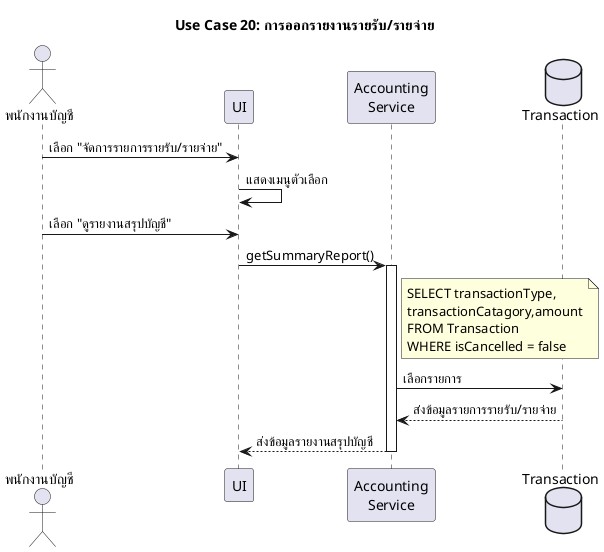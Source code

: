 @startuml Use Case 20: การออกรายงานรายรับ/รายจ่าย
skinparam defaultFontName "TH Sarabun New"
title Use Case 20: การออกรายงานรายรับ/รายจ่าย

actor "พนักงานบัญชี" as Accountant
participant "UI" as UI
participant "Accounting\nService" as AccMS
database "Transaction" as TxDB

Accountant -> UI : เลือก "จัดการรายการรายรับ/รายจ่าย"
UI -> UI : แสดงเมนูตัวเลือก

Accountant -> UI : เลือก "ดูรายงานสรุปบัญชี"
UI -> AccMS : getSummaryReport()
activate AccMS

note right of AccMS
SELECT transactionType,
transactionCatagory,amount
FROM Transaction
WHERE isCancelled = false
end note
AccMS -> TxDB :  เลือกรายการ

TxDB --> AccMS : ส่งข้อมูลรายการรายรับ/รายจ่าย

' AccMS -> AccMS : ประมวลผลสรุปยอดรายรับ รายจ่าย แยกตามหมวดหมู่

AccMS --> UI : ส่งข้อมูลรายงานสรุปบัญชี
deactivate AccMS

' UI -> UI : แสดงกราฟ/ตารางรายงานให้พนักงานบัญชีดู
@enduml


